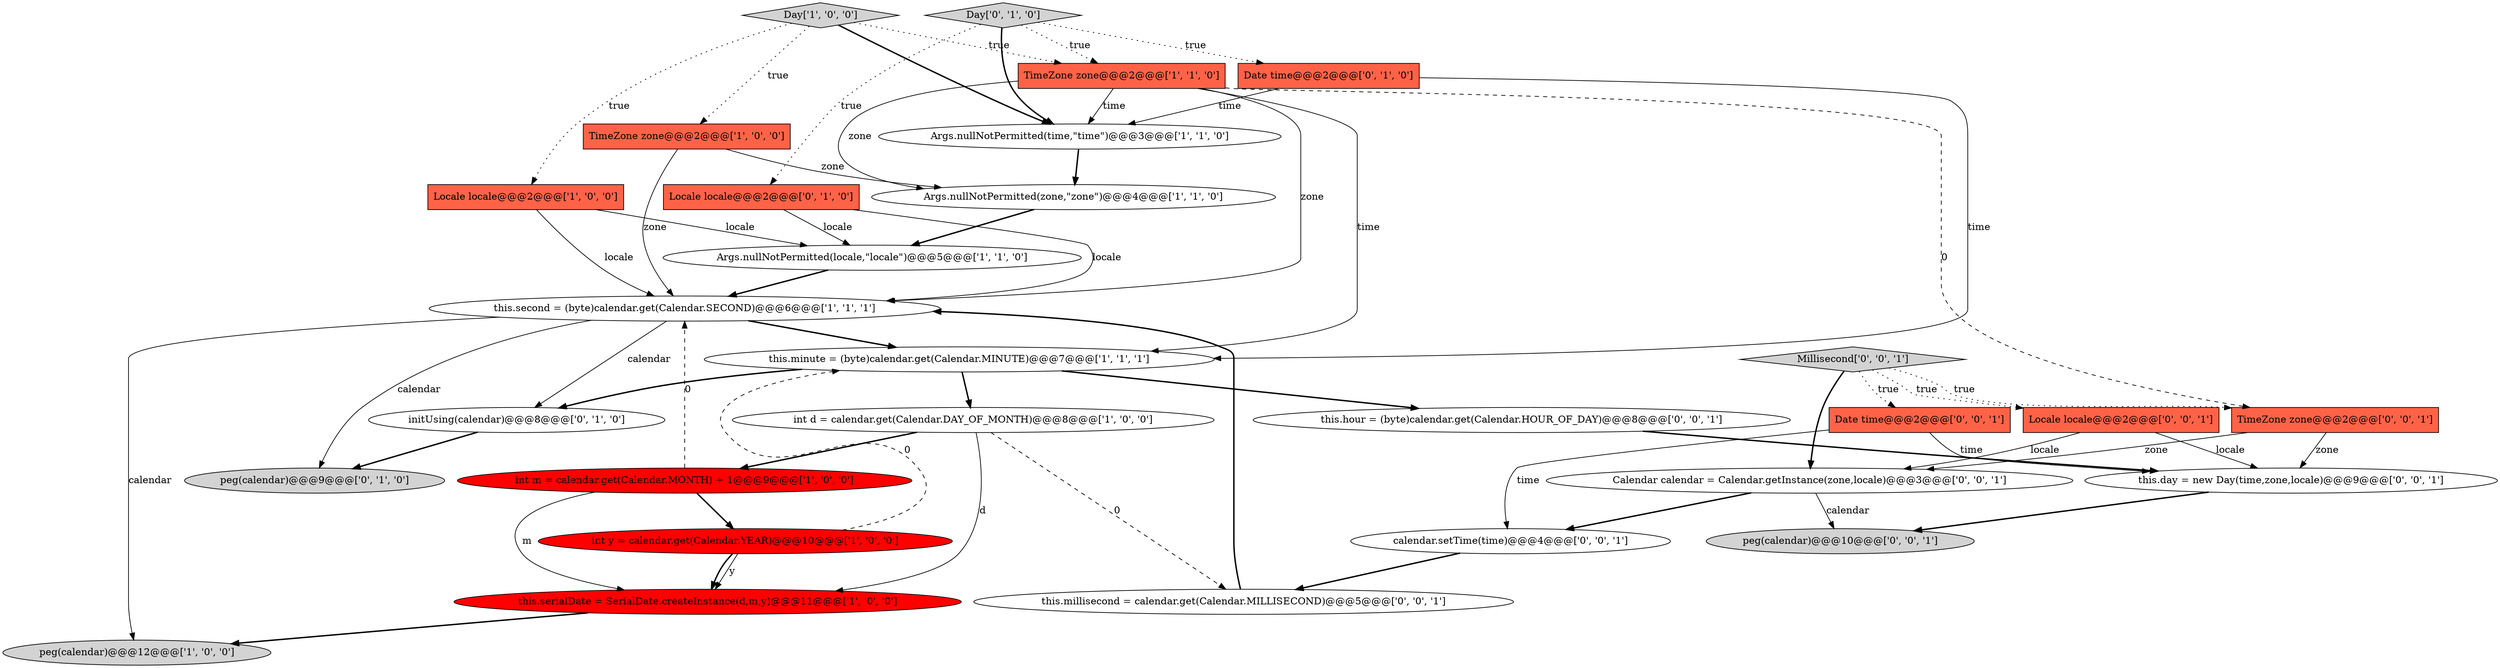 digraph {
11 [style = filled, label = "this.second = (byte)calendar.get(Calendar.SECOND)@@@6@@@['1', '1', '1']", fillcolor = white, shape = ellipse image = "AAA0AAABBB1BBB"];
13 [style = filled, label = "int m = calendar.get(Calendar.MONTH) + 1@@@9@@@['1', '0', '0']", fillcolor = red, shape = ellipse image = "AAA1AAABBB1BBB"];
15 [style = filled, label = "peg(calendar)@@@9@@@['0', '1', '0']", fillcolor = lightgray, shape = ellipse image = "AAA0AAABBB2BBB"];
1 [style = filled, label = "Args.nullNotPermitted(locale,\"locale\")@@@5@@@['1', '1', '0']", fillcolor = white, shape = ellipse image = "AAA0AAABBB1BBB"];
18 [style = filled, label = "Day['0', '1', '0']", fillcolor = lightgray, shape = diamond image = "AAA0AAABBB2BBB"];
4 [style = filled, label = "Locale locale@@@2@@@['1', '0', '0']", fillcolor = tomato, shape = box image = "AAA0AAABBB1BBB"];
24 [style = filled, label = "Calendar calendar = Calendar.getInstance(zone,locale)@@@3@@@['0', '0', '1']", fillcolor = white, shape = ellipse image = "AAA0AAABBB3BBB"];
2 [style = filled, label = "int y = calendar.get(Calendar.YEAR)@@@10@@@['1', '0', '0']", fillcolor = red, shape = ellipse image = "AAA1AAABBB1BBB"];
16 [style = filled, label = "initUsing(calendar)@@@8@@@['0', '1', '0']", fillcolor = white, shape = ellipse image = "AAA0AAABBB2BBB"];
20 [style = filled, label = "this.day = new Day(time,zone,locale)@@@9@@@['0', '0', '1']", fillcolor = white, shape = ellipse image = "AAA0AAABBB3BBB"];
10 [style = filled, label = "TimeZone zone@@@2@@@['1', '1', '0']", fillcolor = tomato, shape = box image = "AAA0AAABBB1BBB"];
8 [style = filled, label = "TimeZone zone@@@2@@@['1', '0', '0']", fillcolor = tomato, shape = box image = "AAA0AAABBB1BBB"];
9 [style = filled, label = "int d = calendar.get(Calendar.DAY_OF_MONTH)@@@8@@@['1', '0', '0']", fillcolor = white, shape = ellipse image = "AAA0AAABBB1BBB"];
14 [style = filled, label = "Date time@@@2@@@['0', '1', '0']", fillcolor = tomato, shape = box image = "AAA0AAABBB2BBB"];
21 [style = filled, label = "this.hour = (byte)calendar.get(Calendar.HOUR_OF_DAY)@@@8@@@['0', '0', '1']", fillcolor = white, shape = ellipse image = "AAA0AAABBB3BBB"];
7 [style = filled, label = "Day['1', '0', '0']", fillcolor = lightgray, shape = diamond image = "AAA0AAABBB1BBB"];
6 [style = filled, label = "Args.nullNotPermitted(zone,\"zone\")@@@4@@@['1', '1', '0']", fillcolor = white, shape = ellipse image = "AAA0AAABBB1BBB"];
3 [style = filled, label = "this.minute = (byte)calendar.get(Calendar.MINUTE)@@@7@@@['1', '1', '1']", fillcolor = white, shape = ellipse image = "AAA0AAABBB1BBB"];
5 [style = filled, label = "Args.nullNotPermitted(time,\"time\")@@@3@@@['1', '1', '0']", fillcolor = white, shape = ellipse image = "AAA0AAABBB1BBB"];
12 [style = filled, label = "peg(calendar)@@@12@@@['1', '0', '0']", fillcolor = lightgray, shape = ellipse image = "AAA0AAABBB1BBB"];
26 [style = filled, label = "TimeZone zone@@@2@@@['0', '0', '1']", fillcolor = tomato, shape = box image = "AAA0AAABBB3BBB"];
19 [style = filled, label = "Millisecond['0', '0', '1']", fillcolor = lightgray, shape = diamond image = "AAA0AAABBB3BBB"];
28 [style = filled, label = "this.millisecond = calendar.get(Calendar.MILLISECOND)@@@5@@@['0', '0', '1']", fillcolor = white, shape = ellipse image = "AAA0AAABBB3BBB"];
17 [style = filled, label = "Locale locale@@@2@@@['0', '1', '0']", fillcolor = tomato, shape = box image = "AAA0AAABBB2BBB"];
22 [style = filled, label = "Date time@@@2@@@['0', '0', '1']", fillcolor = tomato, shape = box image = "AAA0AAABBB3BBB"];
27 [style = filled, label = "calendar.setTime(time)@@@4@@@['0', '0', '1']", fillcolor = white, shape = ellipse image = "AAA0AAABBB3BBB"];
0 [style = filled, label = "this.serialDate = SerialDate.createInstance(d,m,y)@@@11@@@['1', '0', '0']", fillcolor = red, shape = ellipse image = "AAA1AAABBB1BBB"];
25 [style = filled, label = "Locale locale@@@2@@@['0', '0', '1']", fillcolor = tomato, shape = box image = "AAA0AAABBB3BBB"];
23 [style = filled, label = "peg(calendar)@@@10@@@['0', '0', '1']", fillcolor = lightgray, shape = ellipse image = "AAA0AAABBB3BBB"];
16->15 [style = bold, label=""];
14->3 [style = solid, label="time"];
19->25 [style = dotted, label="true"];
7->10 [style = dotted, label="true"];
2->0 [style = solid, label="y"];
11->15 [style = solid, label="calendar"];
4->1 [style = solid, label="locale"];
25->20 [style = solid, label="locale"];
0->12 [style = bold, label=""];
27->28 [style = bold, label=""];
10->6 [style = solid, label="zone"];
8->11 [style = solid, label="zone"];
26->20 [style = solid, label="zone"];
28->11 [style = bold, label=""];
9->28 [style = dashed, label="0"];
9->0 [style = solid, label="d"];
13->0 [style = solid, label="m"];
17->1 [style = solid, label="locale"];
3->16 [style = bold, label=""];
26->24 [style = solid, label="zone"];
8->6 [style = solid, label="zone"];
18->14 [style = dotted, label="true"];
25->24 [style = solid, label="locale"];
1->11 [style = bold, label=""];
19->24 [style = bold, label=""];
18->10 [style = dotted, label="true"];
3->9 [style = bold, label=""];
10->3 [style = solid, label="time"];
6->1 [style = bold, label=""];
7->5 [style = bold, label=""];
2->0 [style = bold, label=""];
10->26 [style = dashed, label="0"];
10->11 [style = solid, label="zone"];
4->11 [style = solid, label="locale"];
21->20 [style = bold, label=""];
5->6 [style = bold, label=""];
20->23 [style = bold, label=""];
11->3 [style = bold, label=""];
22->27 [style = solid, label="time"];
11->12 [style = solid, label="calendar"];
18->5 [style = bold, label=""];
7->4 [style = dotted, label="true"];
19->22 [style = dotted, label="true"];
13->2 [style = bold, label=""];
24->23 [style = solid, label="calendar"];
22->20 [style = solid, label="time"];
3->21 [style = bold, label=""];
14->5 [style = solid, label="time"];
18->17 [style = dotted, label="true"];
2->3 [style = dashed, label="0"];
7->8 [style = dotted, label="true"];
11->16 [style = solid, label="calendar"];
17->11 [style = solid, label="locale"];
13->11 [style = dashed, label="0"];
24->27 [style = bold, label=""];
10->5 [style = solid, label="time"];
19->26 [style = dotted, label="true"];
9->13 [style = bold, label=""];
}

